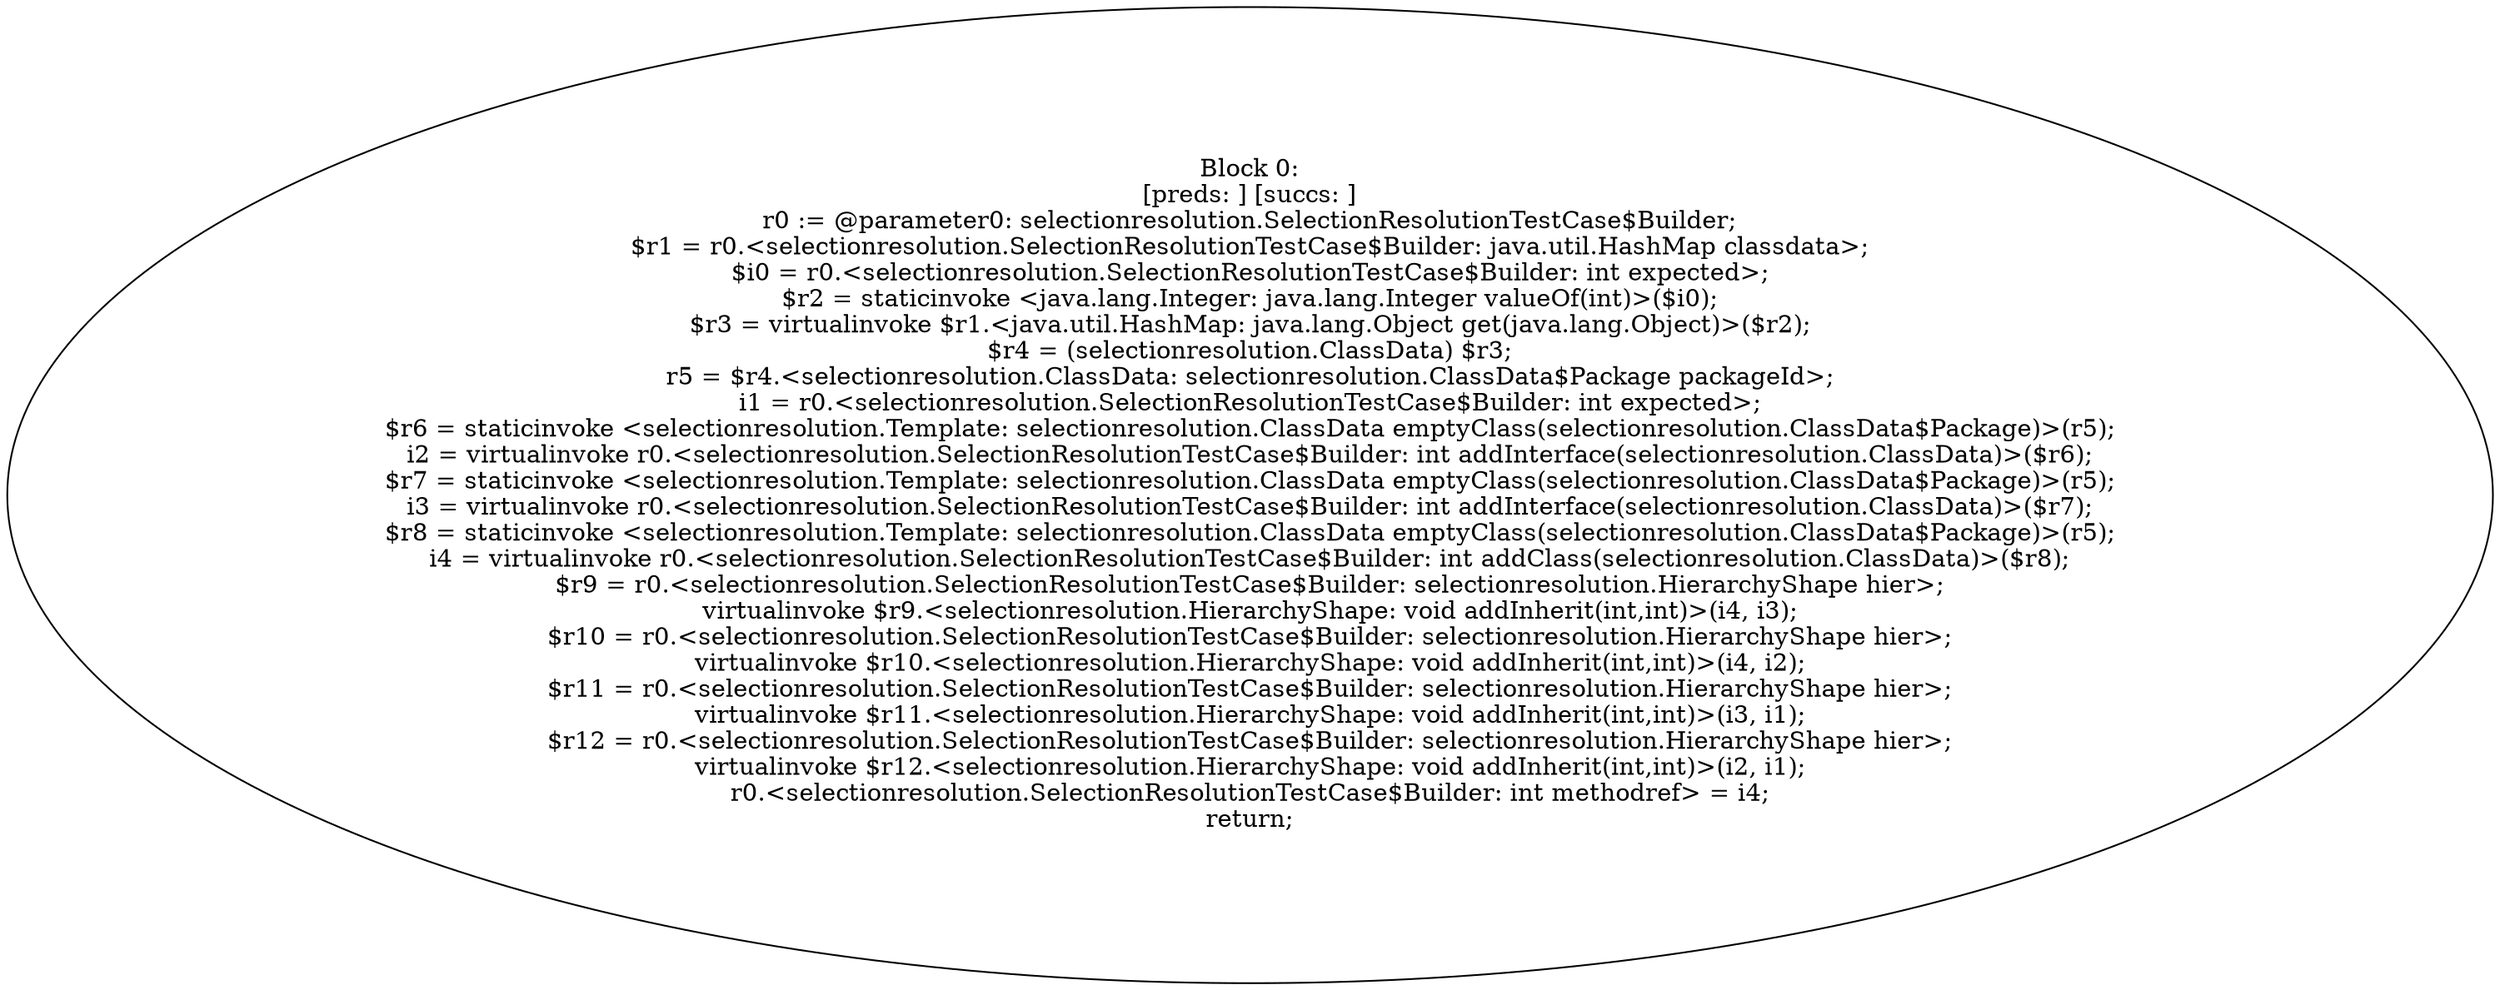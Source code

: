 digraph "unitGraph" {
    "Block 0:
[preds: ] [succs: ]
r0 := @parameter0: selectionresolution.SelectionResolutionTestCase$Builder;
$r1 = r0.<selectionresolution.SelectionResolutionTestCase$Builder: java.util.HashMap classdata>;
$i0 = r0.<selectionresolution.SelectionResolutionTestCase$Builder: int expected>;
$r2 = staticinvoke <java.lang.Integer: java.lang.Integer valueOf(int)>($i0);
$r3 = virtualinvoke $r1.<java.util.HashMap: java.lang.Object get(java.lang.Object)>($r2);
$r4 = (selectionresolution.ClassData) $r3;
r5 = $r4.<selectionresolution.ClassData: selectionresolution.ClassData$Package packageId>;
i1 = r0.<selectionresolution.SelectionResolutionTestCase$Builder: int expected>;
$r6 = staticinvoke <selectionresolution.Template: selectionresolution.ClassData emptyClass(selectionresolution.ClassData$Package)>(r5);
i2 = virtualinvoke r0.<selectionresolution.SelectionResolutionTestCase$Builder: int addInterface(selectionresolution.ClassData)>($r6);
$r7 = staticinvoke <selectionresolution.Template: selectionresolution.ClassData emptyClass(selectionresolution.ClassData$Package)>(r5);
i3 = virtualinvoke r0.<selectionresolution.SelectionResolutionTestCase$Builder: int addInterface(selectionresolution.ClassData)>($r7);
$r8 = staticinvoke <selectionresolution.Template: selectionresolution.ClassData emptyClass(selectionresolution.ClassData$Package)>(r5);
i4 = virtualinvoke r0.<selectionresolution.SelectionResolutionTestCase$Builder: int addClass(selectionresolution.ClassData)>($r8);
$r9 = r0.<selectionresolution.SelectionResolutionTestCase$Builder: selectionresolution.HierarchyShape hier>;
virtualinvoke $r9.<selectionresolution.HierarchyShape: void addInherit(int,int)>(i4, i3);
$r10 = r0.<selectionresolution.SelectionResolutionTestCase$Builder: selectionresolution.HierarchyShape hier>;
virtualinvoke $r10.<selectionresolution.HierarchyShape: void addInherit(int,int)>(i4, i2);
$r11 = r0.<selectionresolution.SelectionResolutionTestCase$Builder: selectionresolution.HierarchyShape hier>;
virtualinvoke $r11.<selectionresolution.HierarchyShape: void addInherit(int,int)>(i3, i1);
$r12 = r0.<selectionresolution.SelectionResolutionTestCase$Builder: selectionresolution.HierarchyShape hier>;
virtualinvoke $r12.<selectionresolution.HierarchyShape: void addInherit(int,int)>(i2, i1);
r0.<selectionresolution.SelectionResolutionTestCase$Builder: int methodref> = i4;
return;
"
}
